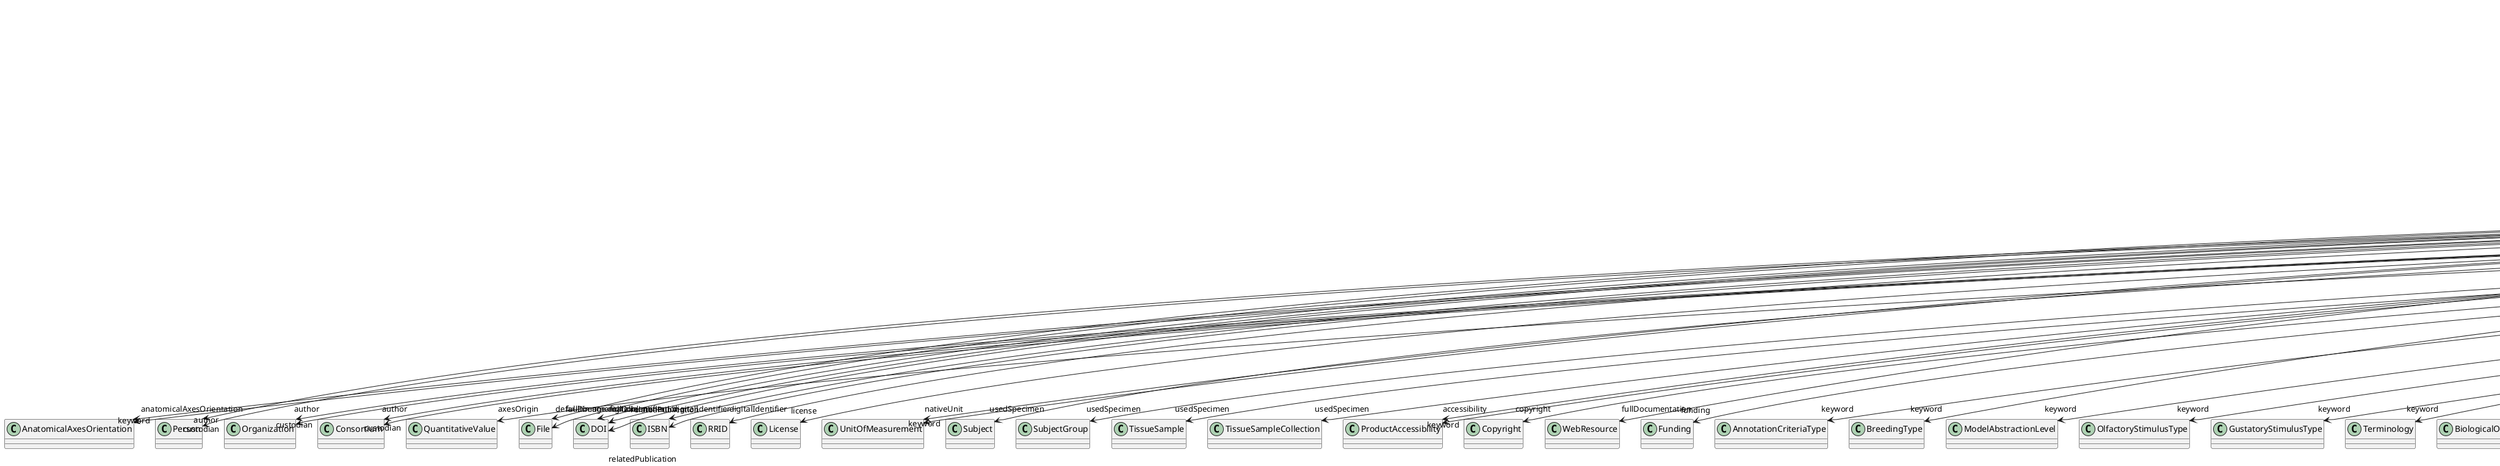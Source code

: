 @startuml
class CommonCoordinateSpaceVersion {
+abbreviation
+anatomicalAxesOrientation
+author
+axesOrigin
+defaultImage
+digitalIdentifier
+isAlternativeVersionOf
+isNewVersionOf
+license
+nativeUnit
+ontologyIdentifier
+usedSpecimen
+accessibility
+copyright
+custodian
+description
+fullDocumentation
+fullName
+funding
+homepage
+howToCite
+keyword
+otherContribution
+relatedPublication
+releaseDate
+repository
+shortName
+supportChannel
+versionIdentifier
+versionInnovation

}
CommonCoordinateSpaceVersion -d-> "anatomicalAxesOrientation" AnatomicalAxesOrientation
CommonCoordinateSpaceVersion -d-> "author" Person
CommonCoordinateSpaceVersion -d-> "author" Organization
CommonCoordinateSpaceVersion -d-> "author" Consortium
CommonCoordinateSpaceVersion -d-> "axesOrigin" QuantitativeValue
CommonCoordinateSpaceVersion -d-> "defaultImage" File
CommonCoordinateSpaceVersion -d-> "digitalIdentifier" DOI
CommonCoordinateSpaceVersion -d-> "digitalIdentifier" ISBN
CommonCoordinateSpaceVersion -d-> "digitalIdentifier" RRID
CommonCoordinateSpaceVersion -d-> "isAlternativeVersionOf" CommonCoordinateSpaceVersion
CommonCoordinateSpaceVersion -d-> "isNewVersionOf" CommonCoordinateSpaceVersion
CommonCoordinateSpaceVersion -d-> "license" License
CommonCoordinateSpaceVersion -d-> "nativeUnit" UnitOfMeasurement
CommonCoordinateSpaceVersion -d-> "usedSpecimen" Subject
CommonCoordinateSpaceVersion -d-> "usedSpecimen" SubjectGroup
CommonCoordinateSpaceVersion -d-> "usedSpecimen" TissueSample
CommonCoordinateSpaceVersion -d-> "usedSpecimen" TissueSampleCollection
CommonCoordinateSpaceVersion -d-> "accessibility" ProductAccessibility
CommonCoordinateSpaceVersion -d-> "copyright" Copyright
CommonCoordinateSpaceVersion -d-> "custodian" Person
CommonCoordinateSpaceVersion -d-> "custodian" Organization
CommonCoordinateSpaceVersion -d-> "custodian" Consortium
CommonCoordinateSpaceVersion -d-> "fullDocumentation" DOI
CommonCoordinateSpaceVersion -d-> "fullDocumentation" File
CommonCoordinateSpaceVersion -d-> "fullDocumentation" WebResource
CommonCoordinateSpaceVersion -d-> "funding" Funding
CommonCoordinateSpaceVersion -d-> "keyword" AnnotationCriteriaType
CommonCoordinateSpaceVersion -d-> "keyword" BreedingType
CommonCoordinateSpaceVersion -d-> "keyword" ModelAbstractionLevel
CommonCoordinateSpaceVersion -d-> "keyword" OlfactoryStimulusType
CommonCoordinateSpaceVersion -d-> "keyword" GustatoryStimulusType
CommonCoordinateSpaceVersion -d-> "keyword" Terminology
CommonCoordinateSpaceVersion -d-> "keyword" BiologicalOrder
CommonCoordinateSpaceVersion -d-> "keyword" AgeCategory
CommonCoordinateSpaceVersion -d-> "keyword" MeasuredQuantity
CommonCoordinateSpaceVersion -d-> "keyword" Service
CommonCoordinateSpaceVersion -d-> "keyword" TermSuggestion
CommonCoordinateSpaceVersion -d-> "keyword" Disease
CommonCoordinateSpaceVersion -d-> "keyword" FileUsageRole
CommonCoordinateSpaceVersion -d-> "keyword" SetupType
CommonCoordinateSpaceVersion -d-> "keyword" AuditoryStimulusType
CommonCoordinateSpaceVersion -d-> "keyword" AnatomicalAxesOrientation
CommonCoordinateSpaceVersion -d-> "keyword" Language
CommonCoordinateSpaceVersion -d-> "keyword" DataType
CommonCoordinateSpaceVersion -d-> "keyword" TissueSampleType
CommonCoordinateSpaceVersion -d-> "keyword" SubcellularEntity
CommonCoordinateSpaceVersion -d-> "keyword" TypeOfUncertainty
CommonCoordinateSpaceVersion -d-> "keyword" CellCultureType
CommonCoordinateSpaceVersion -d-> "keyword" SubjectAttribute
CommonCoordinateSpaceVersion -d-> "keyword" PatchClampVariation
CommonCoordinateSpaceVersion -d-> "keyword" CriteriaQualityType
CommonCoordinateSpaceVersion -d-> "keyword" Species
CommonCoordinateSpaceVersion -d-> "keyword" UBERONParcellation
CommonCoordinateSpaceVersion -d-> "keyword" MolecularEntity
CommonCoordinateSpaceVersion -d-> "keyword" EthicsAssessment
CommonCoordinateSpaceVersion -d-> "keyword" Technique
CommonCoordinateSpaceVersion -d-> "keyword" ElectricalStimulusType
CommonCoordinateSpaceVersion -d-> "keyword" Laterality
CommonCoordinateSpaceVersion -d-> "keyword" GeneticStrainType
CommonCoordinateSpaceVersion -d-> "keyword" AnatomicalPlane
CommonCoordinateSpaceVersion -d-> "keyword" SoftwareApplicationCategory
CommonCoordinateSpaceVersion -d-> "keyword" PreparationType
CommonCoordinateSpaceVersion -d-> "keyword" OperatingSystem
CommonCoordinateSpaceVersion -d-> "keyword" OperatingDevice
CommonCoordinateSpaceVersion -d-> "keyword" AnatomicalIdentificationType
CommonCoordinateSpaceVersion -d-> "keyword" OrganismSystem
CommonCoordinateSpaceVersion -d-> "keyword" FileRepositoryType
CommonCoordinateSpaceVersion -d-> "keyword" QualitativeOverlap
CommonCoordinateSpaceVersion -d-> "keyword" Organ
CommonCoordinateSpaceVersion -d-> "keyword" MetaDataModelType
CommonCoordinateSpaceVersion -d-> "keyword" LearningResourceType
CommonCoordinateSpaceVersion -d-> "keyword" StimulationTechnique
CommonCoordinateSpaceVersion -d-> "keyword" CranialWindowConstructionType
CommonCoordinateSpaceVersion -d-> "keyword" ProductAccessibility
CommonCoordinateSpaceVersion -d-> "keyword" EducationalLevel
CommonCoordinateSpaceVersion -d-> "keyword" ModelScope
CommonCoordinateSpaceVersion -d-> "keyword" OpticalStimulusType
CommonCoordinateSpaceVersion -d-> "keyword" ActionStatusType
CommonCoordinateSpaceVersion -d-> "keyword" ChemicalMixtureType
CommonCoordinateSpaceVersion -d-> "keyword" DiseaseModel
CommonCoordinateSpaceVersion -d-> "keyword" DeviceType
CommonCoordinateSpaceVersion -d-> "keyword" VisualStimulusType
CommonCoordinateSpaceVersion -d-> "keyword" ExperimentalApproach
CommonCoordinateSpaceVersion -d-> "keyword" CranialWindowReinforcementType
CommonCoordinateSpaceVersion -d-> "keyword" DifferenceMeasure
CommonCoordinateSpaceVersion -d-> "keyword" Colormap
CommonCoordinateSpaceVersion -d-> "keyword" AnnotationType
CommonCoordinateSpaceVersion -d-> "keyword" Handedness
CommonCoordinateSpaceVersion -d-> "keyword" SoftwareFeature
CommonCoordinateSpaceVersion -d-> "keyword" TissueSampleAttribute
CommonCoordinateSpaceVersion -d-> "keyword" UnitOfMeasurement
CommonCoordinateSpaceVersion -d-> "keyword" CellType
CommonCoordinateSpaceVersion -d-> "keyword" BiologicalSex
CommonCoordinateSpaceVersion -d-> "keyword" OrganismSubstance
CommonCoordinateSpaceVersion -d-> "keyword" StimulationApproach
CommonCoordinateSpaceVersion -d-> "keyword" AtlasType
CommonCoordinateSpaceVersion -d-> "keyword" ContributionType
CommonCoordinateSpaceVersion -d-> "keyword" FileBundleGrouping
CommonCoordinateSpaceVersion -d-> "keyword" ProgrammingLanguage
CommonCoordinateSpaceVersion -d-> "keyword" SemanticDataType
CommonCoordinateSpaceVersion -d-> "keyword" TactileStimulusType
CommonCoordinateSpaceVersion -d-> "keyword" AnalysisTechnique
CommonCoordinateSpaceVersion -d-> "otherContribution" Contribution
CommonCoordinateSpaceVersion -d-> "relatedPublication" HANDLE
CommonCoordinateSpaceVersion -d-> "relatedPublication" DOI
CommonCoordinateSpaceVersion -d-> "relatedPublication" ISSN
CommonCoordinateSpaceVersion -d-> "relatedPublication" ISBN
CommonCoordinateSpaceVersion -d-> "relatedPublication" ScholarlyArticle
CommonCoordinateSpaceVersion -d-> "relatedPublication" Chapter
CommonCoordinateSpaceVersion -d-> "relatedPublication" Book
CommonCoordinateSpaceVersion -d-> "repository" FileRepository

@enduml